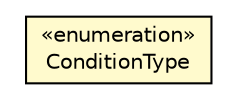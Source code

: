 #!/usr/local/bin/dot
#
# Class diagram 
# Generated by UMLGraph version 5.1 (http://www.umlgraph.org/)
#

digraph G {
	edge [fontname="Helvetica",fontsize=10,labelfontname="Helvetica",labelfontsize=10];
	node [fontname="Helvetica",fontsize=10,shape=plaintext];
	nodesep=0.25;
	ranksep=0.5;
	// cn.edu.uestc.acmicpc.db.condition.base.Condition.ConditionType
	c4356 [label=<<table title="cn.edu.uestc.acmicpc.db.condition.base.Condition.ConditionType" border="0" cellborder="1" cellspacing="0" cellpadding="2" port="p" bgcolor="lemonChiffon" href="./Condition.ConditionType.html">
		<tr><td><table border="0" cellspacing="0" cellpadding="1">
<tr><td align="center" balign="center"> &#171;enumeration&#187; </td></tr>
<tr><td align="center" balign="center"> ConditionType </td></tr>
		</table></td></tr>
		</table>>, fontname="Helvetica", fontcolor="black", fontsize=10.0];
}

